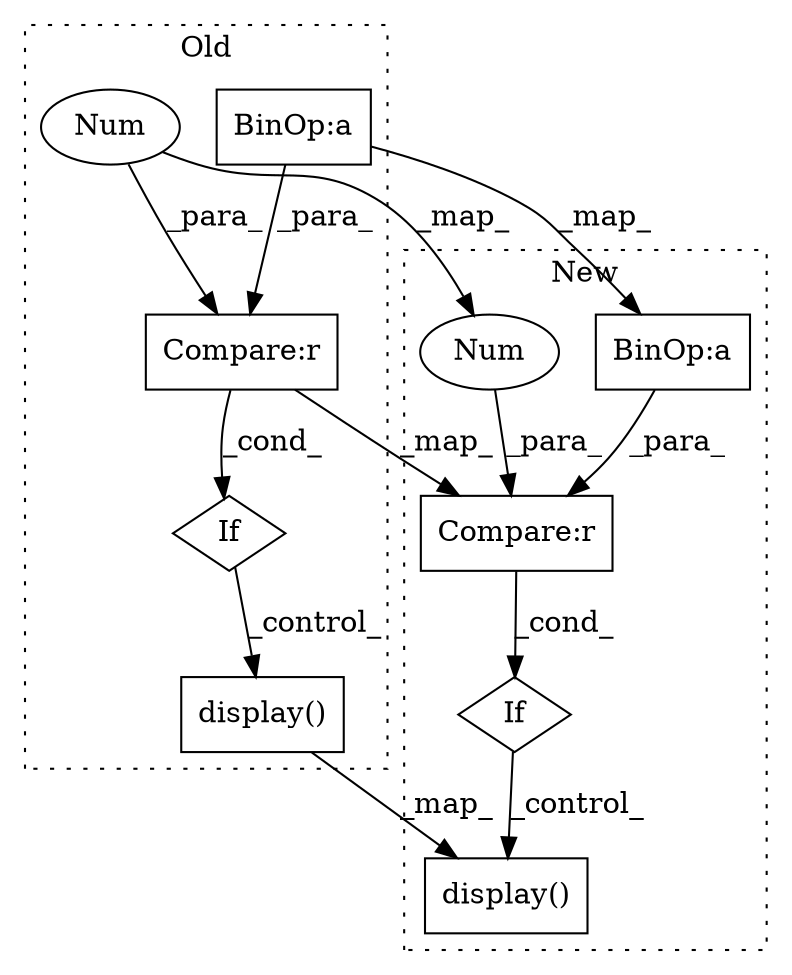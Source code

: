digraph G {
subgraph cluster0 {
1 [label="display()" a="75" s="13582,13604" l="17,1" shape="box"];
4 [label="If" a="96" s="13514" l="3" shape="diamond"];
6 [label="Compare:r" a="40" s="13517" l="35" shape="box"];
7 [label="Num" a="76" s="13551" l="1" shape="ellipse"];
10 [label="BinOp:a" a="82" s="13522" l="3" shape="box"];
label = "Old";
style="dotted";
}
subgraph cluster1 {
2 [label="display()" a="75" s="16277,16305" l="17,1" shape="box"];
3 [label="If" a="96" s="15563" l="3" shape="diamond"];
5 [label="Compare:r" a="40" s="15566" l="41" shape="box"];
8 [label="Num" a="76" s="15606" l="1" shape="ellipse"];
9 [label="BinOp:a" a="82" s="15577" l="3" shape="box"];
label = "New";
style="dotted";
}
1 -> 2 [label="_map_"];
3 -> 2 [label="_control_"];
4 -> 1 [label="_control_"];
5 -> 3 [label="_cond_"];
6 -> 5 [label="_map_"];
6 -> 4 [label="_cond_"];
7 -> 8 [label="_map_"];
7 -> 6 [label="_para_"];
8 -> 5 [label="_para_"];
9 -> 5 [label="_para_"];
10 -> 6 [label="_para_"];
10 -> 9 [label="_map_"];
}